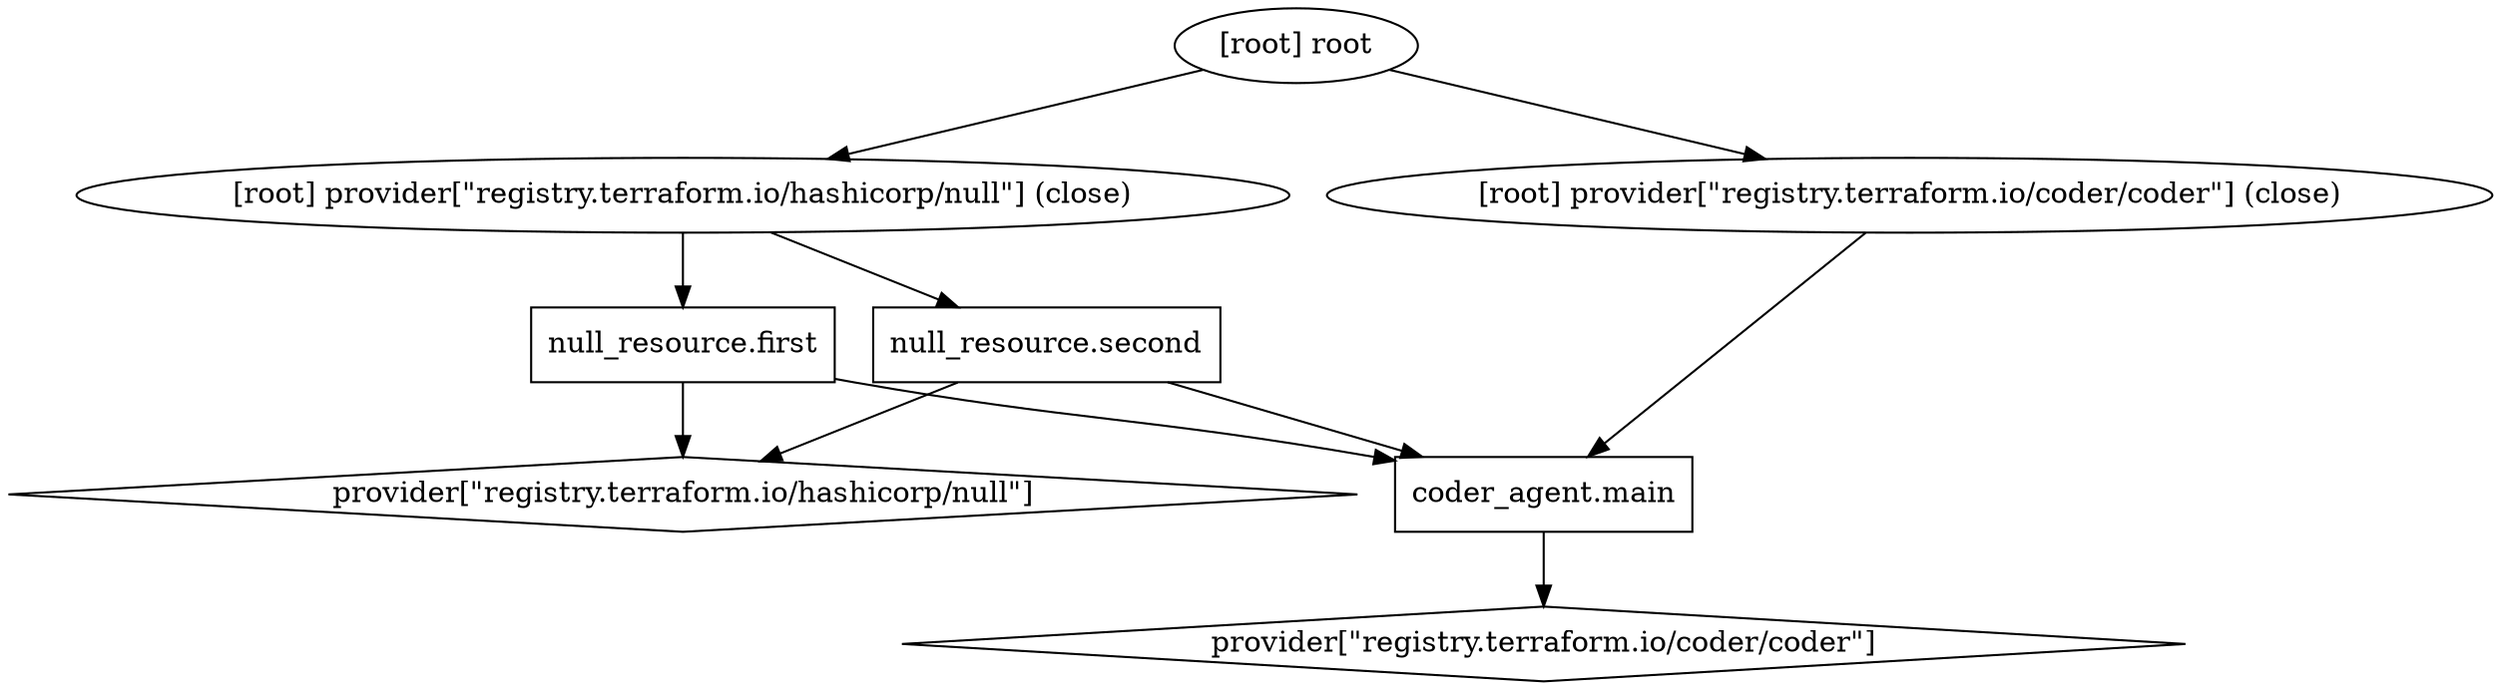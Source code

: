 digraph {
	compound = "true"
	newrank = "true"
	subgraph "root" {
		"[root] coder_agent.main (expand)" [label = "coder_agent.main", shape = "box"]
		"[root] null_resource.first (expand)" [label = "null_resource.first", shape = "box"]
		"[root] null_resource.second (expand)" [label = "null_resource.second", shape = "box"]
		"[root] provider[\"registry.terraform.io/coder/coder\"]" [label = "provider[\"registry.terraform.io/coder/coder\"]", shape = "diamond"]
		"[root] provider[\"registry.terraform.io/hashicorp/null\"]" [label = "provider[\"registry.terraform.io/hashicorp/null\"]", shape = "diamond"]
		"[root] coder_agent.main (expand)" -> "[root] provider[\"registry.terraform.io/coder/coder\"]"
		"[root] null_resource.first (expand)" -> "[root] coder_agent.main (expand)"
		"[root] null_resource.first (expand)" -> "[root] provider[\"registry.terraform.io/hashicorp/null\"]"
		"[root] null_resource.second (expand)" -> "[root] coder_agent.main (expand)"
		"[root] null_resource.second (expand)" -> "[root] provider[\"registry.terraform.io/hashicorp/null\"]"
		"[root] provider[\"registry.terraform.io/coder/coder\"] (close)" -> "[root] coder_agent.main (expand)"
		"[root] provider[\"registry.terraform.io/hashicorp/null\"] (close)" -> "[root] null_resource.first (expand)"
		"[root] provider[\"registry.terraform.io/hashicorp/null\"] (close)" -> "[root] null_resource.second (expand)"
		"[root] root" -> "[root] provider[\"registry.terraform.io/coder/coder\"] (close)"
		"[root] root" -> "[root] provider[\"registry.terraform.io/hashicorp/null\"] (close)"
	}
}

